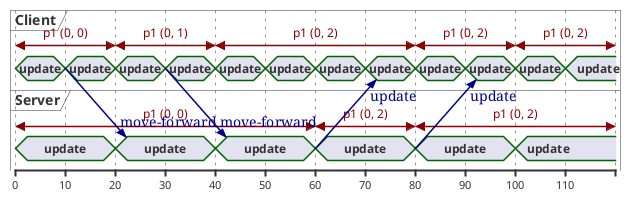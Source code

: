 @startuml Server Reconciliation - Timing

concise "Client" as Client
concise "Server" as Server

@Client
0 is update
+10 is update
Client -> Server@+12 : move-forward
+10 is update
+10 is update
Client ->Server@+12 : move-forward
+10 is update
+10 is update
+10 is update
+10 is update
+10 is update
+10 is update
+10 is update
+10 is update
Client@0 <-> @20 : p1 (0, 0)
Client@20 <-> @40 : p1 (0, 1)
Client@40 <-> @80 : p1 (0, 2)
Client@80 <-> @100 : p1 (0, 2)
Client@100 <-> @120 : p1 (0, 2)

@Server
0 is update
+20 is update
+20 is update
+20 is update
Server -> Client@+12 : update
+20 is update
Server -> Client@+12 : update
+20 is update
Server@0 <-> @60 : p1 (0, 0)
Server@60 <-> @80 : p1 (0, 2)
Server@80 <-> @120 : p1 (0, 2)

@enduml
